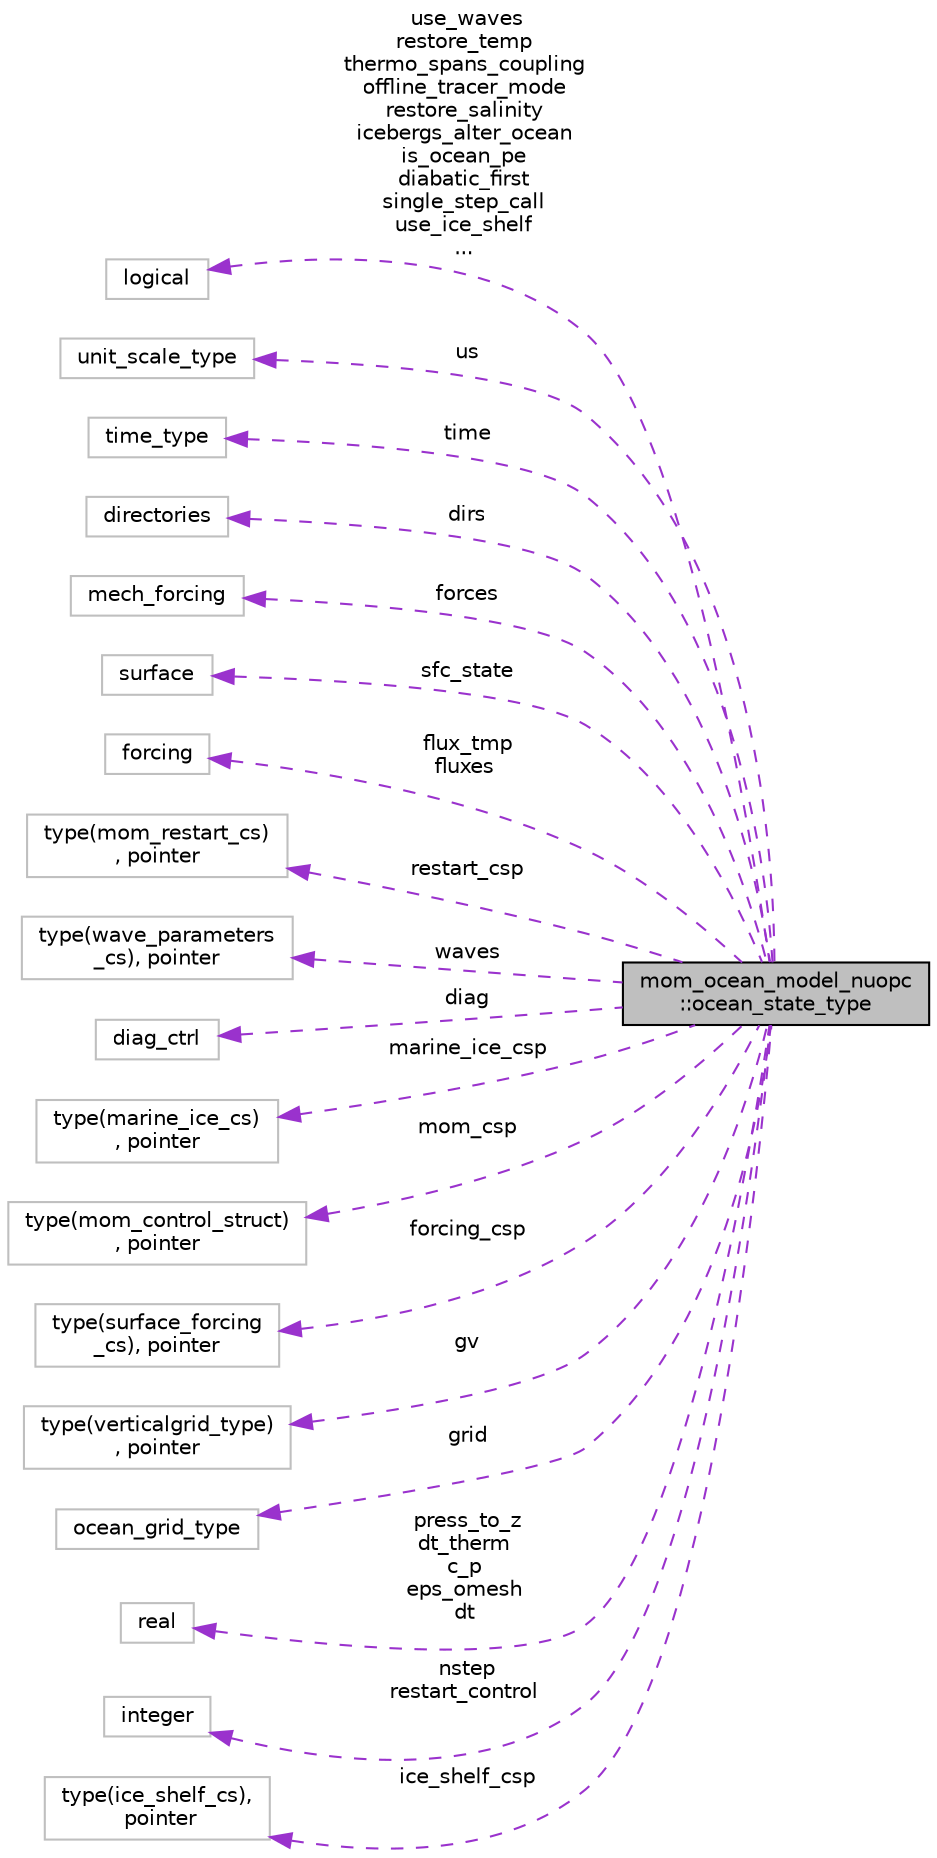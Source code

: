 digraph "mom_ocean_model_nuopc::ocean_state_type"
{
 // INTERACTIVE_SVG=YES
 // LATEX_PDF_SIZE
  edge [fontname="Helvetica",fontsize="10",labelfontname="Helvetica",labelfontsize="10"];
  node [fontname="Helvetica",fontsize="10",shape=record];
  rankdir="LR";
  Node1 [label="mom_ocean_model_nuopc\l::ocean_state_type",height=0.2,width=0.4,color="black", fillcolor="grey75", style="filled", fontcolor="black",tooltip="The ocean_state_type contains all information about the state of the ocean, with a format that is pri..."];
  Node2 -> Node1 [dir="back",color="darkorchid3",fontsize="10",style="dashed",label=" use_waves\nrestore_temp\nthermo_spans_coupling\noffline_tracer_mode\nrestore_salinity\nicebergs_alter_ocean\nis_ocean_pe\ndiabatic_first\nsingle_step_call\nuse_ice_shelf\n..." ,fontname="Helvetica"];
  Node2 [label="logical",height=0.2,width=0.4,color="grey75", fillcolor="white", style="filled",tooltip=" "];
  Node3 -> Node1 [dir="back",color="darkorchid3",fontsize="10",style="dashed",label=" us" ,fontname="Helvetica"];
  Node3 [label="unit_scale_type",height=0.2,width=0.4,color="grey75", fillcolor="white", style="filled",tooltip=" "];
  Node4 -> Node1 [dir="back",color="darkorchid3",fontsize="10",style="dashed",label=" time" ,fontname="Helvetica"];
  Node4 [label="time_type",height=0.2,width=0.4,color="grey75", fillcolor="white", style="filled",tooltip=" "];
  Node5 -> Node1 [dir="back",color="darkorchid3",fontsize="10",style="dashed",label=" dirs" ,fontname="Helvetica"];
  Node5 [label="directories",height=0.2,width=0.4,color="grey75", fillcolor="white", style="filled",tooltip=" "];
  Node6 -> Node1 [dir="back",color="darkorchid3",fontsize="10",style="dashed",label=" forces" ,fontname="Helvetica"];
  Node6 [label="mech_forcing",height=0.2,width=0.4,color="grey75", fillcolor="white", style="filled",tooltip=" "];
  Node7 -> Node1 [dir="back",color="darkorchid3",fontsize="10",style="dashed",label=" sfc_state" ,fontname="Helvetica"];
  Node7 [label="surface",height=0.2,width=0.4,color="grey75", fillcolor="white", style="filled",tooltip=" "];
  Node8 -> Node1 [dir="back",color="darkorchid3",fontsize="10",style="dashed",label=" flux_tmp\nfluxes" ,fontname="Helvetica"];
  Node8 [label="forcing",height=0.2,width=0.4,color="grey75", fillcolor="white", style="filled",tooltip=" "];
  Node9 -> Node1 [dir="back",color="darkorchid3",fontsize="10",style="dashed",label=" restart_csp" ,fontname="Helvetica"];
  Node9 [label="type(mom_restart_cs)\l, pointer",height=0.2,width=0.4,color="grey75", fillcolor="white", style="filled",tooltip=" "];
  Node10 -> Node1 [dir="back",color="darkorchid3",fontsize="10",style="dashed",label=" waves" ,fontname="Helvetica"];
  Node10 [label="type(wave_parameters\l_cs), pointer",height=0.2,width=0.4,color="grey75", fillcolor="white", style="filled",tooltip=" "];
  Node11 -> Node1 [dir="back",color="darkorchid3",fontsize="10",style="dashed",label=" diag" ,fontname="Helvetica"];
  Node11 [label="diag_ctrl",height=0.2,width=0.4,color="grey75", fillcolor="white", style="filled",tooltip=" "];
  Node12 -> Node1 [dir="back",color="darkorchid3",fontsize="10",style="dashed",label=" marine_ice_csp" ,fontname="Helvetica"];
  Node12 [label="type(marine_ice_cs)\l, pointer",height=0.2,width=0.4,color="grey75", fillcolor="white", style="filled",tooltip=" "];
  Node13 -> Node1 [dir="back",color="darkorchid3",fontsize="10",style="dashed",label=" mom_csp" ,fontname="Helvetica"];
  Node13 [label="type(mom_control_struct)\l, pointer",height=0.2,width=0.4,color="grey75", fillcolor="white", style="filled",tooltip=" "];
  Node14 -> Node1 [dir="back",color="darkorchid3",fontsize="10",style="dashed",label=" forcing_csp" ,fontname="Helvetica"];
  Node14 [label="type(surface_forcing\l_cs), pointer",height=0.2,width=0.4,color="grey75", fillcolor="white", style="filled",tooltip=" "];
  Node15 -> Node1 [dir="back",color="darkorchid3",fontsize="10",style="dashed",label=" gv" ,fontname="Helvetica"];
  Node15 [label="type(verticalgrid_type)\l, pointer",height=0.2,width=0.4,color="grey75", fillcolor="white", style="filled",tooltip=" "];
  Node16 -> Node1 [dir="back",color="darkorchid3",fontsize="10",style="dashed",label=" grid" ,fontname="Helvetica"];
  Node16 [label="ocean_grid_type",height=0.2,width=0.4,color="grey75", fillcolor="white", style="filled",tooltip=" "];
  Node17 -> Node1 [dir="back",color="darkorchid3",fontsize="10",style="dashed",label=" press_to_z\ndt_therm\nc_p\neps_omesh\ndt" ,fontname="Helvetica"];
  Node17 [label="real",height=0.2,width=0.4,color="grey75", fillcolor="white", style="filled",tooltip=" "];
  Node18 -> Node1 [dir="back",color="darkorchid3",fontsize="10",style="dashed",label=" nstep\nrestart_control" ,fontname="Helvetica"];
  Node18 [label="integer",height=0.2,width=0.4,color="grey75", fillcolor="white", style="filled",tooltip=" "];
  Node19 -> Node1 [dir="back",color="darkorchid3",fontsize="10",style="dashed",label=" ice_shelf_csp" ,fontname="Helvetica"];
  Node19 [label="type(ice_shelf_cs),\l pointer",height=0.2,width=0.4,color="grey75", fillcolor="white", style="filled",tooltip=" "];
}
